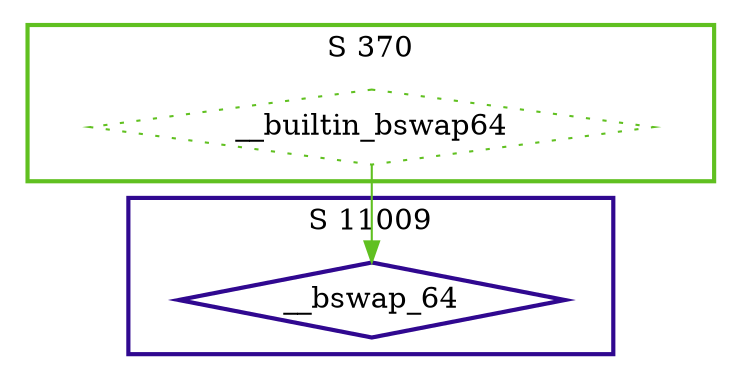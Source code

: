 digraph G {
  ratio=0.500000;
  "UV __bswap_64 (11009)" [shape=diamond, label="__bswap_64",
                           color="#300890", style=bold];
  "UV __builtin_bswap64 (370)" [shape=diamond, label="__builtin_bswap64",
                                color="#60C020", style=dotted];
  
  subgraph cluster_370 { label="S 370";
    color="#60C020";
    style=bold;
    "UV __builtin_bswap64 (370)"; };
  subgraph cluster_11009 { label="S 11009";
    color="#300890";
    style=bold;
    "UV __bswap_64 (11009)"; };
  
  "UV __builtin_bswap64 (370)" -> "UV __bswap_64 (11009)" [color="#60C020"];
  
  }
